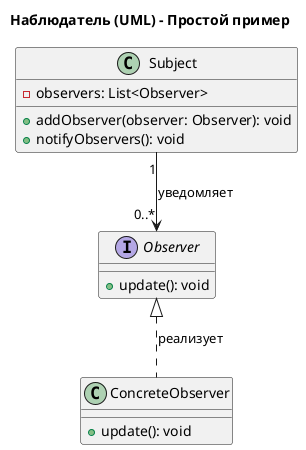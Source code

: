 @startuml ObserverSimpleUML
title Наблюдатель (UML) - Простой пример

class Subject {
    - observers: List<Observer>
    + addObserver(observer: Observer): void
    + notifyObservers(): void
}

interface Observer {
    + update(): void
}

class ConcreteObserver {
    + update(): void
}

Subject "1" --> "0..*" Observer : уведомляет
Observer <|.. ConcreteObserver : реализует
@enduml
